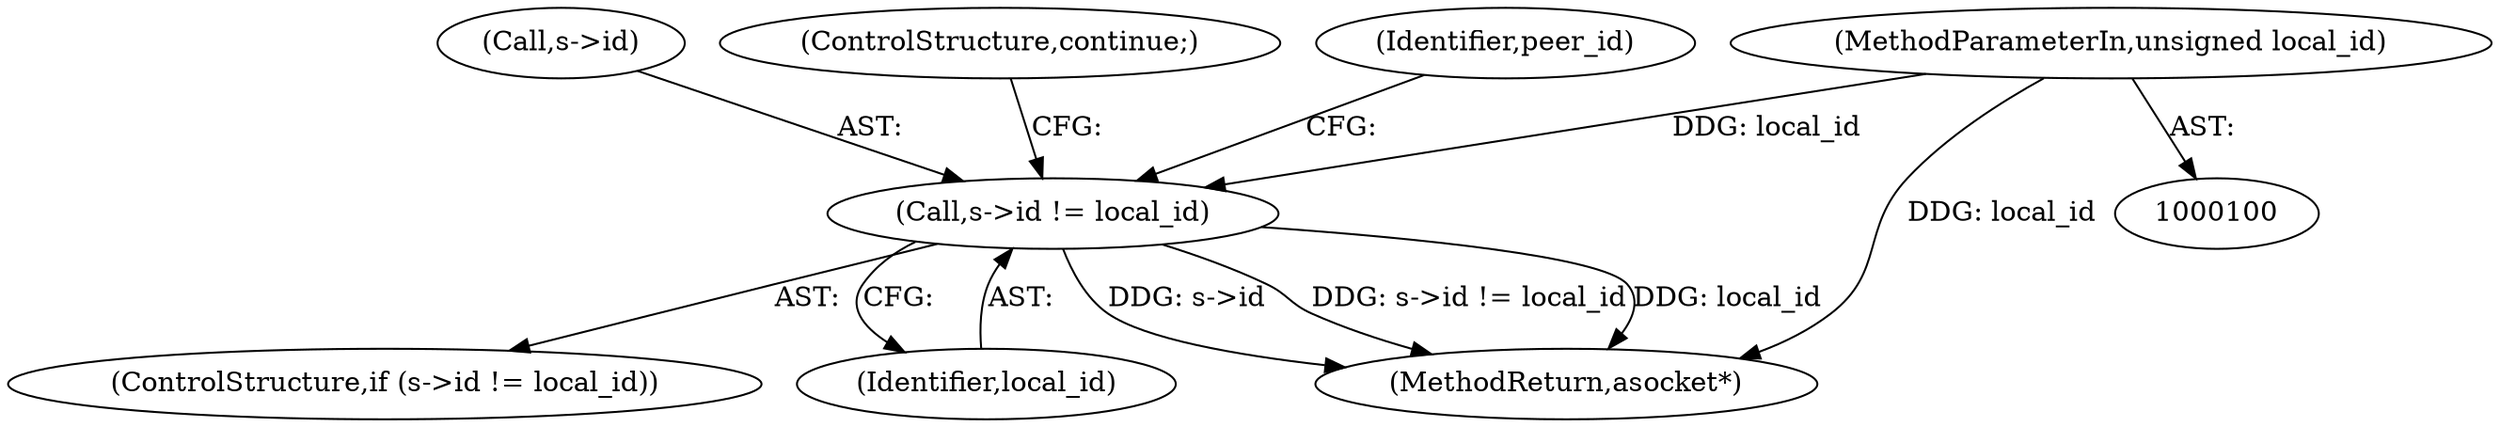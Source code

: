 digraph "0_Android_268068f25673242d1d5130d96202d3288c91b700_0@pointer" {
"1000129" [label="(Call,s->id != local_id)"];
"1000101" [label="(MethodParameterIn,unsigned local_id)"];
"1000101" [label="(MethodParameterIn,unsigned local_id)"];
"1000130" [label="(Call,s->id)"];
"1000135" [label="(ControlStructure,continue;)"];
"1000139" [label="(Identifier,peer_id)"];
"1000128" [label="(ControlStructure,if (s->id != local_id))"];
"1000129" [label="(Call,s->id != local_id)"];
"1000133" [label="(Identifier,local_id)"];
"1000162" [label="(MethodReturn,asocket*)"];
"1000129" -> "1000128"  [label="AST: "];
"1000129" -> "1000133"  [label="CFG: "];
"1000130" -> "1000129"  [label="AST: "];
"1000133" -> "1000129"  [label="AST: "];
"1000135" -> "1000129"  [label="CFG: "];
"1000139" -> "1000129"  [label="CFG: "];
"1000129" -> "1000162"  [label="DDG: s->id"];
"1000129" -> "1000162"  [label="DDG: s->id != local_id"];
"1000129" -> "1000162"  [label="DDG: local_id"];
"1000101" -> "1000129"  [label="DDG: local_id"];
"1000101" -> "1000100"  [label="AST: "];
"1000101" -> "1000162"  [label="DDG: local_id"];
}
